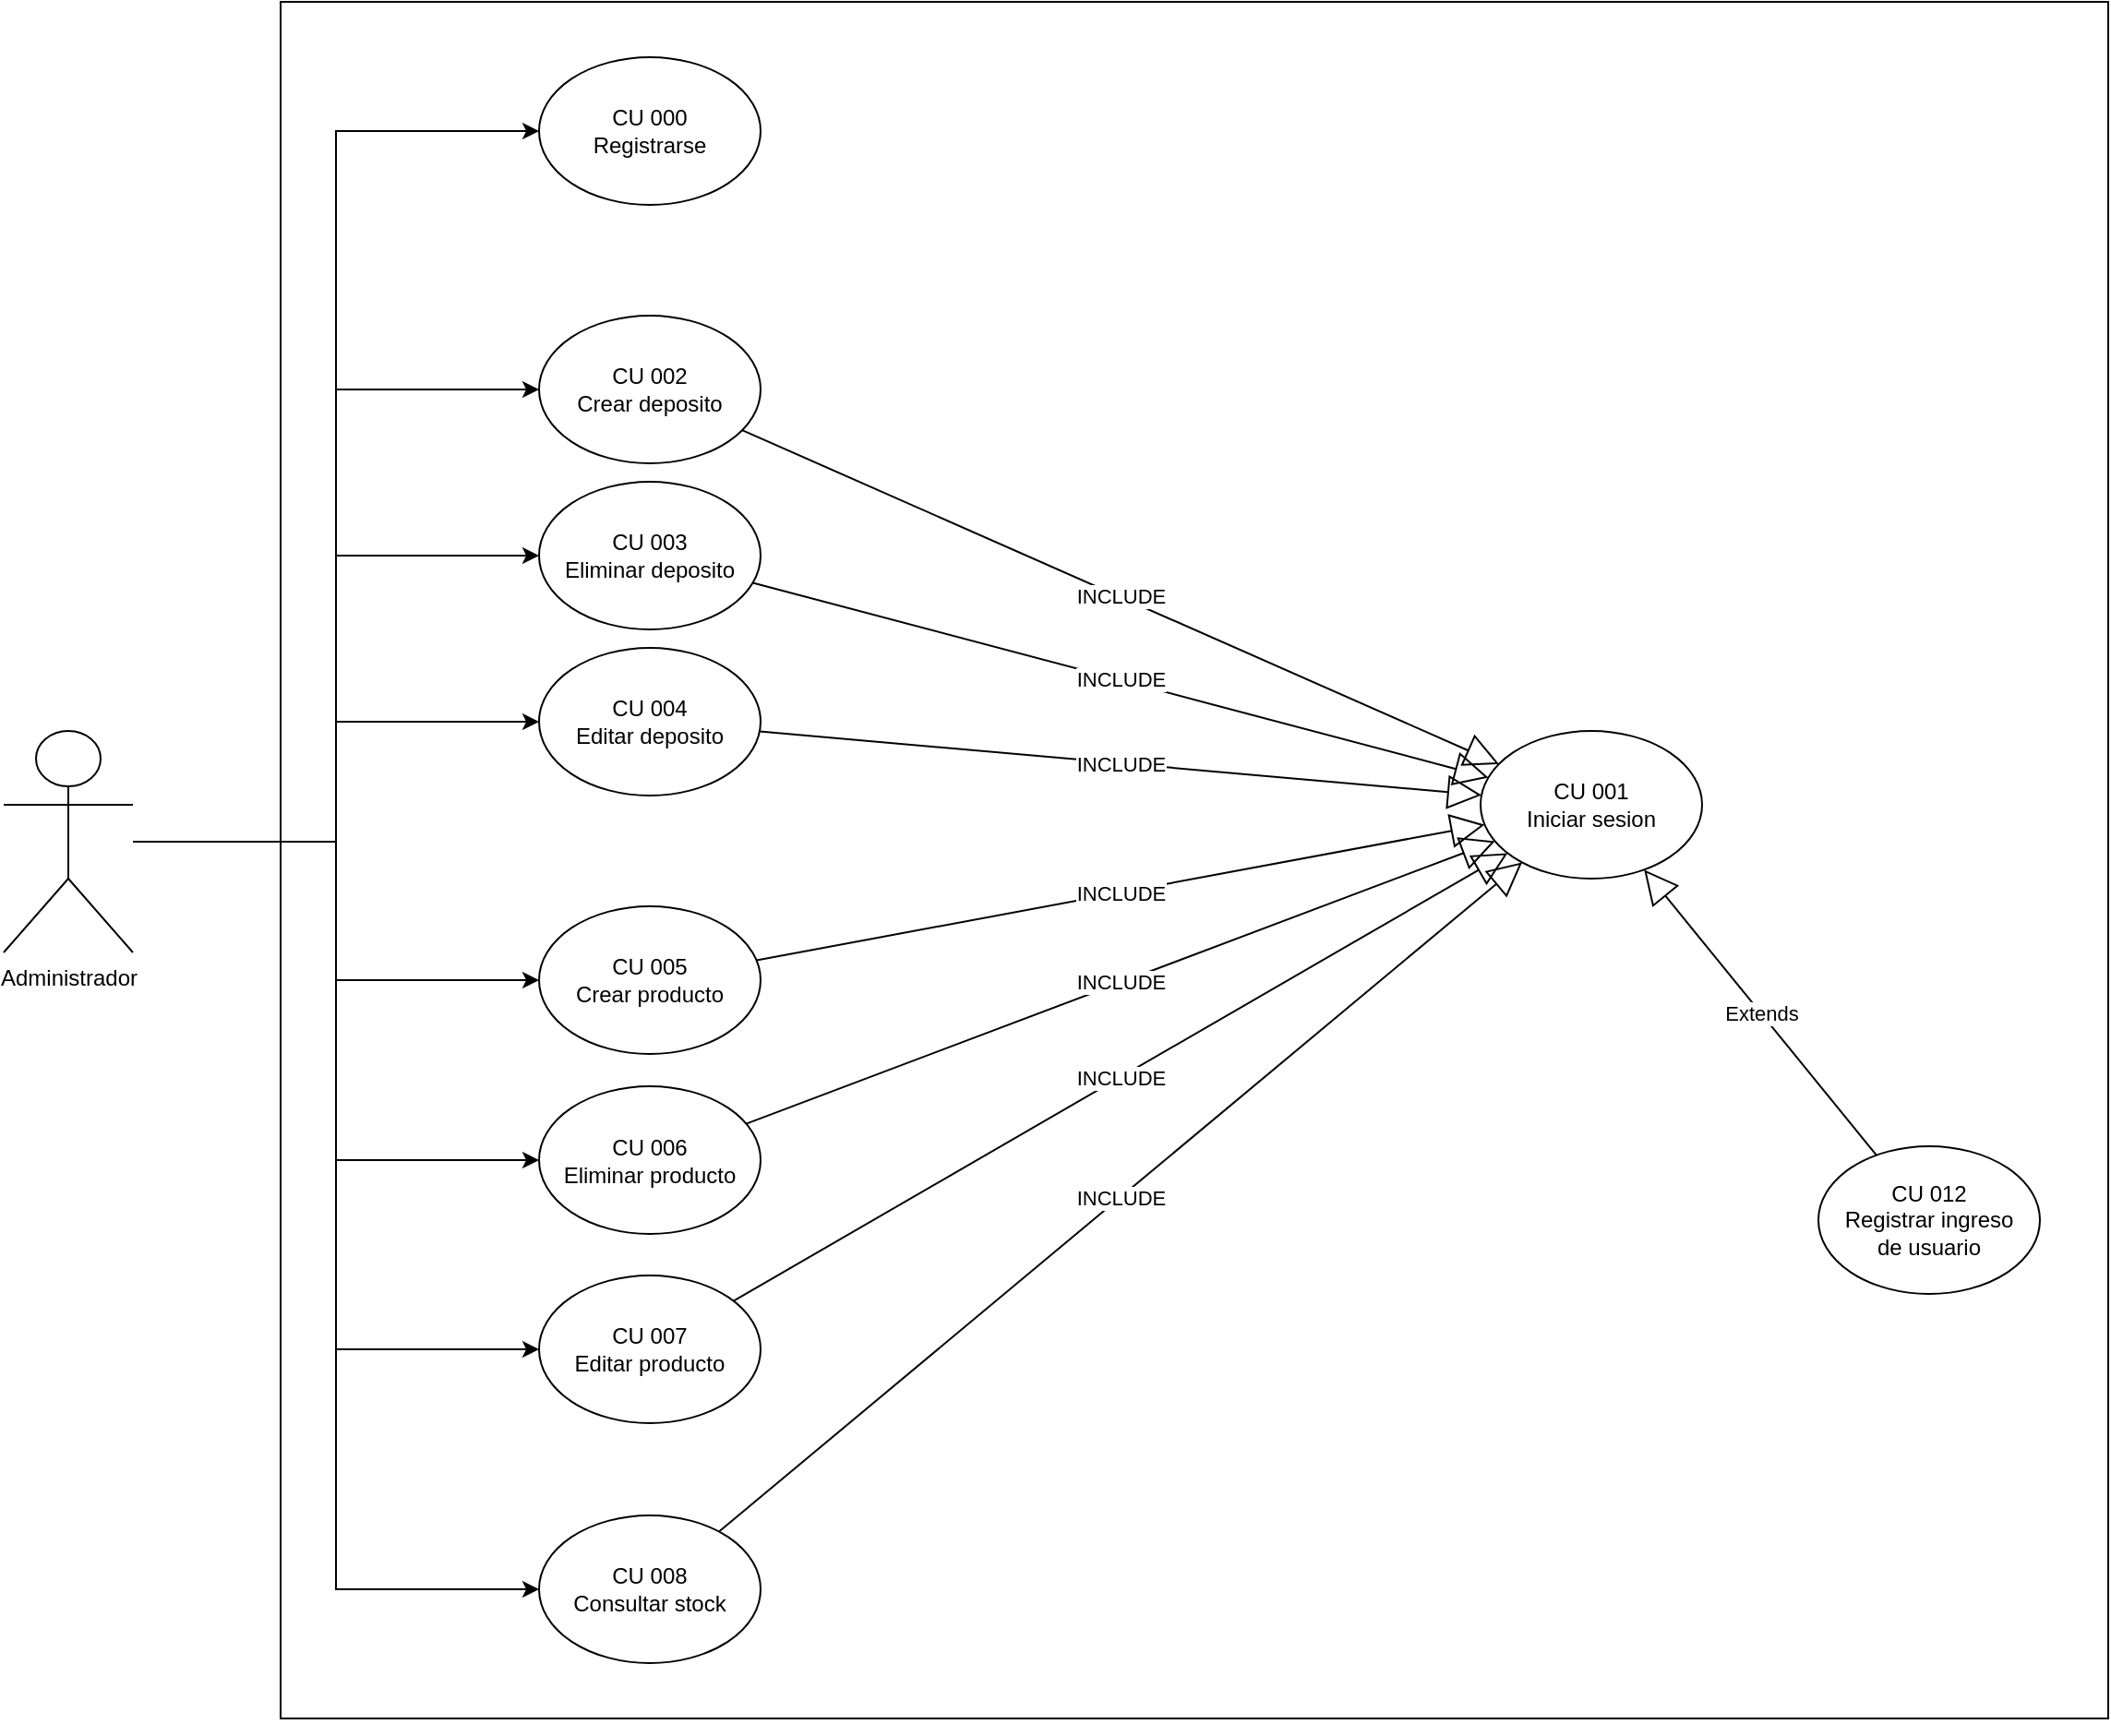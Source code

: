 <mxfile version="28.0.6" pages="2">
  <diagram name="Administrador" id="QA9-i7ZwQHiFCN5YYOo-">
    <mxGraphModel dx="1426" dy="841" grid="1" gridSize="10" guides="1" tooltips="1" connect="1" arrows="1" fold="1" page="1" pageScale="1" pageWidth="827" pageHeight="1169" math="0" shadow="0">
      <root>
        <mxCell id="0" />
        <mxCell id="1" parent="0" />
        <mxCell id="aqdknIEBvSqLY9nZXO6M-1" value="" style="rounded=0;whiteSpace=wrap;html=1;" parent="1" vertex="1">
          <mxGeometry x="250" y="70" width="990" height="930" as="geometry" />
        </mxCell>
        <mxCell id="aqdknIEBvSqLY9nZXO6M-17" style="edgeStyle=orthogonalEdgeStyle;rounded=0;orthogonalLoop=1;jettySize=auto;html=1;entryX=0;entryY=0.5;entryDx=0;entryDy=0;" parent="1" source="aqdknIEBvSqLY9nZXO6M-2" target="aqdknIEBvSqLY9nZXO6M-5" edge="1">
          <mxGeometry relative="1" as="geometry">
            <Array as="points">
              <mxPoint x="280" y="525" />
              <mxPoint x="280" y="140" />
            </Array>
          </mxGeometry>
        </mxCell>
        <mxCell id="aqdknIEBvSqLY9nZXO6M-19" style="edgeStyle=orthogonalEdgeStyle;rounded=0;orthogonalLoop=1;jettySize=auto;html=1;entryX=0;entryY=0.5;entryDx=0;entryDy=0;" parent="1" source="aqdknIEBvSqLY9nZXO6M-2" target="aqdknIEBvSqLY9nZXO6M-10" edge="1">
          <mxGeometry relative="1" as="geometry" />
        </mxCell>
        <mxCell id="aqdknIEBvSqLY9nZXO6M-20" style="edgeStyle=orthogonalEdgeStyle;rounded=0;orthogonalLoop=1;jettySize=auto;html=1;entryX=0;entryY=0.5;entryDx=0;entryDy=0;" parent="1" source="aqdknIEBvSqLY9nZXO6M-2" target="aqdknIEBvSqLY9nZXO6M-11" edge="1">
          <mxGeometry relative="1" as="geometry" />
        </mxCell>
        <mxCell id="aqdknIEBvSqLY9nZXO6M-21" style="edgeStyle=orthogonalEdgeStyle;rounded=0;orthogonalLoop=1;jettySize=auto;html=1;" parent="1" source="aqdknIEBvSqLY9nZXO6M-2" target="aqdknIEBvSqLY9nZXO6M-12" edge="1">
          <mxGeometry relative="1" as="geometry" />
        </mxCell>
        <mxCell id="aqdknIEBvSqLY9nZXO6M-22" style="edgeStyle=orthogonalEdgeStyle;rounded=0;orthogonalLoop=1;jettySize=auto;html=1;" parent="1" source="aqdknIEBvSqLY9nZXO6M-2" target="aqdknIEBvSqLY9nZXO6M-13" edge="1">
          <mxGeometry relative="1" as="geometry" />
        </mxCell>
        <mxCell id="aqdknIEBvSqLY9nZXO6M-23" style="edgeStyle=orthogonalEdgeStyle;rounded=0;orthogonalLoop=1;jettySize=auto;html=1;entryX=0;entryY=0.5;entryDx=0;entryDy=0;" parent="1" source="aqdknIEBvSqLY9nZXO6M-2" target="aqdknIEBvSqLY9nZXO6M-14" edge="1">
          <mxGeometry relative="1" as="geometry" />
        </mxCell>
        <mxCell id="aqdknIEBvSqLY9nZXO6M-24" style="edgeStyle=orthogonalEdgeStyle;rounded=0;orthogonalLoop=1;jettySize=auto;html=1;entryX=0;entryY=0.5;entryDx=0;entryDy=0;" parent="1" source="aqdknIEBvSqLY9nZXO6M-2" target="aqdknIEBvSqLY9nZXO6M-15" edge="1">
          <mxGeometry relative="1" as="geometry" />
        </mxCell>
        <mxCell id="aqdknIEBvSqLY9nZXO6M-26" style="edgeStyle=orthogonalEdgeStyle;rounded=0;orthogonalLoop=1;jettySize=auto;html=1;entryX=0;entryY=0.5;entryDx=0;entryDy=0;" parent="1" source="aqdknIEBvSqLY9nZXO6M-2" target="aqdknIEBvSqLY9nZXO6M-16" edge="1">
          <mxGeometry relative="1" as="geometry" />
        </mxCell>
        <mxCell id="aqdknIEBvSqLY9nZXO6M-2" value="Administrador" style="shape=umlActor;verticalLabelPosition=bottom;verticalAlign=top;html=1;outlineConnect=0;" parent="1" vertex="1">
          <mxGeometry x="100" y="465" width="70" height="120" as="geometry" />
        </mxCell>
        <mxCell id="aqdknIEBvSqLY9nZXO6M-5" value="CU 000&lt;div&gt;Registrarse&lt;/div&gt;" style="ellipse;whiteSpace=wrap;html=1;" parent="1" vertex="1">
          <mxGeometry x="390" y="100" width="120" height="80" as="geometry" />
        </mxCell>
        <mxCell id="aqdknIEBvSqLY9nZXO6M-6" value="CU 001&lt;div&gt;Iniciar sesion&lt;/div&gt;" style="ellipse;whiteSpace=wrap;html=1;" parent="1" vertex="1">
          <mxGeometry x="900" y="465" width="120" height="80" as="geometry" />
        </mxCell>
        <mxCell id="aqdknIEBvSqLY9nZXO6M-10" value="CU 002&lt;div&gt;Crear deposito&lt;span style=&quot;color: rgba(0, 0, 0, 0); font-family: monospace; font-size: 0px; text-align: start; text-wrap-mode: nowrap; background-color: transparent;&quot;&gt;%3CmxGraphModel%3E%3Croot%3E%3CmxCell%20id%3D%220%22%2F%3E%3CmxCell%20id%3D%221%22%20parent%3D%220%22%2F%3E%3CmxCell%20id%3D%222%22%20value%3D%22CU%20004%26lt%3Bdiv%26gt%3BEditar%20usuario%26lt%3B%2Fdiv%26gt%3B%22%20style%3D%22ellipse%3BwhiteSpace%3Dwrap%3Bhtml%3D1%3B%22%20vertex%3D%221%22%20parent%3D%221%22%3E%3CmxGeometry%20x%3D%22570%22%20y%3D%22320%22%20width%3D%22120%22%20height%3D%2280%22%20as%3D%22geometry%22%2F%3E%3C%2FmxCell%3E%3C%2Froot%3E%3C%2FmxGraphModel%3E&lt;/span&gt;&lt;/div&gt;" style="ellipse;whiteSpace=wrap;html=1;" parent="1" vertex="1">
          <mxGeometry x="390" y="240" width="120" height="80" as="geometry" />
        </mxCell>
        <mxCell id="aqdknIEBvSqLY9nZXO6M-11" value="CU 003&lt;div&gt;Eliminar deposito&lt;/div&gt;" style="ellipse;whiteSpace=wrap;html=1;" parent="1" vertex="1">
          <mxGeometry x="390" y="330" width="120" height="80" as="geometry" />
        </mxCell>
        <mxCell id="aqdknIEBvSqLY9nZXO6M-12" value="CU 004&lt;div&gt;Editar deposito&lt;/div&gt;" style="ellipse;whiteSpace=wrap;html=1;" parent="1" vertex="1">
          <mxGeometry x="390" y="420" width="120" height="80" as="geometry" />
        </mxCell>
        <mxCell id="aqdknIEBvSqLY9nZXO6M-13" value="CU 005&lt;div&gt;Crear producto&lt;/div&gt;" style="ellipse;whiteSpace=wrap;html=1;" parent="1" vertex="1">
          <mxGeometry x="390" y="560" width="120" height="80" as="geometry" />
        </mxCell>
        <mxCell id="aqdknIEBvSqLY9nZXO6M-14" value="CU 006&lt;div&gt;Eliminar producto&lt;/div&gt;" style="ellipse;whiteSpace=wrap;html=1;" parent="1" vertex="1">
          <mxGeometry x="390" y="657.5" width="120" height="80" as="geometry" />
        </mxCell>
        <mxCell id="aqdknIEBvSqLY9nZXO6M-15" value="CU 007&lt;div&gt;Editar producto&lt;/div&gt;" style="ellipse;whiteSpace=wrap;html=1;" parent="1" vertex="1">
          <mxGeometry x="390" y="760" width="120" height="80" as="geometry" />
        </mxCell>
        <mxCell id="aqdknIEBvSqLY9nZXO6M-16" value="CU 008&lt;div&gt;Consultar stock&lt;/div&gt;" style="ellipse;whiteSpace=wrap;html=1;" parent="1" vertex="1">
          <mxGeometry x="390" y="890" width="120" height="80" as="geometry" />
        </mxCell>
        <mxCell id="aqdknIEBvSqLY9nZXO6M-43" style="edgeStyle=orthogonalEdgeStyle;rounded=0;orthogonalLoop=1;jettySize=auto;html=1;exitX=0.5;exitY=1;exitDx=0;exitDy=0;" parent="1" source="aqdknIEBvSqLY9nZXO6M-1" target="aqdknIEBvSqLY9nZXO6M-1" edge="1">
          <mxGeometry relative="1" as="geometry" />
        </mxCell>
        <mxCell id="aqdknIEBvSqLY9nZXO6M-45" value="INCLUDE" style="endArrow=block;endSize=16;endFill=0;html=1;rounded=0;" parent="1" source="aqdknIEBvSqLY9nZXO6M-10" target="aqdknIEBvSqLY9nZXO6M-6" edge="1">
          <mxGeometry width="160" relative="1" as="geometry">
            <mxPoint x="710" y="350" as="sourcePoint" />
            <mxPoint x="1138" y="657" as="targetPoint" />
          </mxGeometry>
        </mxCell>
        <mxCell id="aqdknIEBvSqLY9nZXO6M-46" value="INCLUDE" style="endArrow=block;endSize=16;endFill=0;html=1;rounded=0;" parent="1" source="aqdknIEBvSqLY9nZXO6M-11" target="aqdknIEBvSqLY9nZXO6M-6" edge="1">
          <mxGeometry width="160" relative="1" as="geometry">
            <mxPoint x="780" y="490" as="sourcePoint" />
            <mxPoint x="1190" y="671" as="targetPoint" />
          </mxGeometry>
        </mxCell>
        <mxCell id="aqdknIEBvSqLY9nZXO6M-47" value="INCLUDE" style="endArrow=block;endSize=16;endFill=0;html=1;rounded=0;" parent="1" source="aqdknIEBvSqLY9nZXO6M-12" target="aqdknIEBvSqLY9nZXO6M-6" edge="1">
          <mxGeometry width="160" relative="1" as="geometry">
            <mxPoint x="820" y="490" as="sourcePoint" />
            <mxPoint x="1218" y="595" as="targetPoint" />
          </mxGeometry>
        </mxCell>
        <mxCell id="aqdknIEBvSqLY9nZXO6M-48" value="INCLUDE" style="endArrow=block;endSize=16;endFill=0;html=1;rounded=0;" parent="1" source="aqdknIEBvSqLY9nZXO6M-13" target="aqdknIEBvSqLY9nZXO6M-6" edge="1">
          <mxGeometry width="160" relative="1" as="geometry">
            <mxPoint x="860" y="550" as="sourcePoint" />
            <mxPoint x="1252" y="585" as="targetPoint" />
          </mxGeometry>
        </mxCell>
        <mxCell id="aqdknIEBvSqLY9nZXO6M-49" value="INCLUDE" style="endArrow=block;endSize=16;endFill=0;html=1;rounded=0;" parent="1" source="aqdknIEBvSqLY9nZXO6M-14" target="aqdknIEBvSqLY9nZXO6M-6" edge="1">
          <mxGeometry width="160" relative="1" as="geometry">
            <mxPoint x="950" y="673" as="sourcePoint" />
            <mxPoint x="1344" y="600" as="targetPoint" />
          </mxGeometry>
        </mxCell>
        <mxCell id="aqdknIEBvSqLY9nZXO6M-50" value="INCLUDE" style="endArrow=block;endSize=16;endFill=0;html=1;rounded=0;" parent="1" source="aqdknIEBvSqLY9nZXO6M-15" target="aqdknIEBvSqLY9nZXO6M-6" edge="1">
          <mxGeometry width="160" relative="1" as="geometry">
            <mxPoint x="1210" y="683" as="sourcePoint" />
            <mxPoint x="1616" y="530" as="targetPoint" />
          </mxGeometry>
        </mxCell>
        <mxCell id="aqdknIEBvSqLY9nZXO6M-51" value="INCLUDE" style="endArrow=block;endSize=16;endFill=0;html=1;rounded=0;" parent="1" source="aqdknIEBvSqLY9nZXO6M-16" target="aqdknIEBvSqLY9nZXO6M-6" edge="1">
          <mxGeometry width="160" relative="1" as="geometry">
            <mxPoint x="1330" y="883" as="sourcePoint" />
            <mxPoint x="1750" y="640" as="targetPoint" />
          </mxGeometry>
        </mxCell>
        <mxCell id="AXESNBooSnAnvh6Mfhj4-1" value="CU 012&lt;div&gt;Registrar ingreso&lt;/div&gt;&lt;div&gt;de usuario&lt;/div&gt;" style="ellipse;whiteSpace=wrap;html=1;" parent="1" vertex="1">
          <mxGeometry x="1083" y="690" width="120" height="80" as="geometry" />
        </mxCell>
        <mxCell id="AXESNBooSnAnvh6Mfhj4-2" value="Extends" style="endArrow=block;endSize=16;endFill=0;html=1;rounded=0;" parent="1" source="AXESNBooSnAnvh6Mfhj4-1" target="aqdknIEBvSqLY9nZXO6M-6" edge="1">
          <mxGeometry width="160" relative="1" as="geometry">
            <mxPoint x="1343" y="904" as="sourcePoint" />
            <mxPoint x="1000" y="570" as="targetPoint" />
          </mxGeometry>
        </mxCell>
      </root>
    </mxGraphModel>
  </diagram>
  <diagram id="CJuefDiAsY62oQ9KvsPk" name="Operador">
    <mxGraphModel dx="1426" dy="841" grid="1" gridSize="10" guides="1" tooltips="1" connect="1" arrows="1" fold="1" page="1" pageScale="1" pageWidth="827" pageHeight="1169" math="0" shadow="0">
      <root>
        <mxCell id="0" />
        <mxCell id="1" parent="0" />
        <mxCell id="oNkboylMHdBMqohZwHdY-1" value="" style="rounded=0;whiteSpace=wrap;html=1;" parent="1" vertex="1">
          <mxGeometry x="430" y="275" width="990" height="725" as="geometry" />
        </mxCell>
        <mxCell id="oNkboylMHdBMqohZwHdY-9" style="edgeStyle=orthogonalEdgeStyle;rounded=0;orthogonalLoop=1;jettySize=auto;html=1;entryX=0;entryY=0.5;entryDx=0;entryDy=0;" parent="1" source="oNkboylMHdBMqohZwHdY-10" target="oNkboylMHdBMqohZwHdY-19" edge="1">
          <mxGeometry relative="1" as="geometry" />
        </mxCell>
        <mxCell id="oNkboylMHdBMqohZwHdY-30" style="edgeStyle=orthogonalEdgeStyle;rounded=0;orthogonalLoop=1;jettySize=auto;html=1;entryX=0;entryY=0.5;entryDx=0;entryDy=0;" parent="1" source="oNkboylMHdBMqohZwHdY-10" target="oNkboylMHdBMqohZwHdY-11" edge="1">
          <mxGeometry relative="1" as="geometry" />
        </mxCell>
        <mxCell id="oNkboylMHdBMqohZwHdY-31" style="edgeStyle=orthogonalEdgeStyle;rounded=0;orthogonalLoop=1;jettySize=auto;html=1;entryX=0;entryY=0.5;entryDx=0;entryDy=0;" parent="1" source="oNkboylMHdBMqohZwHdY-10" target="oNkboylMHdBMqohZwHdY-13" edge="1">
          <mxGeometry relative="1" as="geometry" />
        </mxCell>
        <mxCell id="dv5ZMhYcf8WgFpH2DH6m-2" style="edgeStyle=orthogonalEdgeStyle;rounded=0;orthogonalLoop=1;jettySize=auto;html=1;entryX=0;entryY=0.5;entryDx=0;entryDy=0;" edge="1" parent="1" source="oNkboylMHdBMqohZwHdY-10" target="dv5ZMhYcf8WgFpH2DH6m-1">
          <mxGeometry relative="1" as="geometry">
            <Array as="points">
              <mxPoint x="490" y="560" />
              <mxPoint x="490" y="830" />
            </Array>
          </mxGeometry>
        </mxCell>
        <mxCell id="oNkboylMHdBMqohZwHdY-10" value="Operador" style="shape=umlActor;verticalLabelPosition=bottom;verticalAlign=top;html=1;outlineConnect=0;" parent="1" vertex="1">
          <mxGeometry x="310" y="500" width="70" height="120" as="geometry" />
        </mxCell>
        <mxCell id="oNkboylMHdBMqohZwHdY-11" value="CU 009&lt;div&gt;Registrar entrada&lt;/div&gt;" style="ellipse;whiteSpace=wrap;html=1;" parent="1" vertex="1">
          <mxGeometry x="600" y="480" width="120" height="80" as="geometry" />
        </mxCell>
        <mxCell id="oNkboylMHdBMqohZwHdY-12" value="CU 001&lt;div&gt;Iniciar sesion&lt;/div&gt;" style="ellipse;whiteSpace=wrap;html=1;" parent="1" vertex="1">
          <mxGeometry x="1080" y="490" width="120" height="80" as="geometry" />
        </mxCell>
        <mxCell id="oNkboylMHdBMqohZwHdY-13" value="&lt;font style=&quot;color: rgb(255, 255, 255);&quot;&gt;CU 010&lt;/font&gt;&lt;div style=&quot;text-align: center;&quot;&gt;&lt;span style=&quot;text-align: start; background-color: transparent; color: rgba(0, 0, 0, 0);&quot;&gt;&lt;font style=&quot;color: rgb(255, 255, 255);&quot;&gt;Registrar salid&lt;/font&gt;&lt;/span&gt;&lt;span style=&quot;text-align: start; background-color: transparent; color: rgb(255, 255, 255);&quot;&gt;a&lt;/span&gt;&lt;span style=&quot;color: rgb(255, 255, 255); font-family: monospace; font-size: 0px; text-align: start; text-wrap-mode: nowrap; background-color: transparent;&quot;&gt;%3CmxGraphModel%3E%3Croot%3E%3CmxCell%20id%3D%220%22%2F%3E%3CmxCell%20id%3D%221%22%20parent%3D%220%22%2F%3E%3CmxCell%20id%3D%222%22%20value%3D%22CU%20004%26lt%3Bdiv%26gt%3BEditar%20usuario%26lt%3B%2Fdiv%26gt%3B%22%20style%3D%22ellipse%3BwhiteSpace%3Dwrap%3Bhtml%3D1%3B%22%20vertex%3D%221%22%20parent%3D%221%22%3E%3CmxGeometry%20x%3D%22570%22%20y%3D%22320%22%20width%3D%22120%22%20height%3D%2280%22%20as%3D%22geometry%22%2F%3E%3C%2FmxCell%3E%3C%2Froot%3E%3C%2FmxGraphModel%3E&lt;/span&gt;&lt;/div&gt;" style="ellipse;whiteSpace=wrap;html=1;" parent="1" vertex="1">
          <mxGeometry x="600" y="610" width="120" height="80" as="geometry" />
        </mxCell>
        <mxCell id="oNkboylMHdBMqohZwHdY-19" value="CU 008&lt;div&gt;Consultar stock&lt;/div&gt;" style="ellipse;whiteSpace=wrap;html=1;" parent="1" vertex="1">
          <mxGeometry x="600" y="360" width="120" height="80" as="geometry" />
        </mxCell>
        <mxCell id="oNkboylMHdBMqohZwHdY-20" style="edgeStyle=orthogonalEdgeStyle;rounded=0;orthogonalLoop=1;jettySize=auto;html=1;exitX=0.5;exitY=1;exitDx=0;exitDy=0;" parent="1" source="oNkboylMHdBMqohZwHdY-1" target="oNkboylMHdBMqohZwHdY-1" edge="1">
          <mxGeometry relative="1" as="geometry" />
        </mxCell>
        <mxCell id="oNkboylMHdBMqohZwHdY-21" value="INCLUDE" style="endArrow=block;endSize=16;endFill=0;html=1;rounded=0;" parent="1" source="oNkboylMHdBMqohZwHdY-11" target="oNkboylMHdBMqohZwHdY-12" edge="1">
          <mxGeometry width="160" relative="1" as="geometry">
            <mxPoint x="860" y="450" as="sourcePoint" />
            <mxPoint x="1020" y="450" as="targetPoint" />
          </mxGeometry>
        </mxCell>
        <mxCell id="oNkboylMHdBMqohZwHdY-22" value="INCLUDE" style="endArrow=block;endSize=16;endFill=0;html=1;rounded=0;" parent="1" source="oNkboylMHdBMqohZwHdY-13" target="oNkboylMHdBMqohZwHdY-12" edge="1">
          <mxGeometry width="160" relative="1" as="geometry">
            <mxPoint x="940" y="530" as="sourcePoint" />
            <mxPoint x="1368" y="837" as="targetPoint" />
          </mxGeometry>
        </mxCell>
        <mxCell id="oNkboylMHdBMqohZwHdY-28" value="INCLUDE" style="endArrow=block;endSize=16;endFill=0;html=1;rounded=0;" parent="1" source="oNkboylMHdBMqohZwHdY-19" target="oNkboylMHdBMqohZwHdY-12" edge="1">
          <mxGeometry width="160" relative="1" as="geometry">
            <mxPoint x="1560" y="1063" as="sourcePoint" />
            <mxPoint x="1980" y="820" as="targetPoint" />
          </mxGeometry>
        </mxCell>
        <mxCell id="SgUGAWNTu0obC_qjiRUI-1" value="CU 012&lt;div&gt;Registrar ingreso&lt;/div&gt;&lt;div&gt;de usuario&lt;/div&gt;" style="ellipse;whiteSpace=wrap;html=1;" parent="1" vertex="1">
          <mxGeometry x="1250" y="710" width="120" height="80" as="geometry" />
        </mxCell>
        <mxCell id="SgUGAWNTu0obC_qjiRUI-4" value="Extends" style="endArrow=block;endSize=16;endFill=0;html=1;rounded=0;" parent="1" source="SgUGAWNTu0obC_qjiRUI-1" target="oNkboylMHdBMqohZwHdY-12" edge="1">
          <mxGeometry width="160" relative="1" as="geometry">
            <mxPoint x="1510" y="900" as="sourcePoint" />
            <mxPoint x="940" y="660" as="targetPoint" />
          </mxGeometry>
        </mxCell>
        <mxCell id="owG_TANh3GzESoirfNDO-1" value="CU 011&lt;div&gt;Generar alerta&lt;/div&gt;&lt;div&gt;por stock bajo&lt;/div&gt;" style="ellipse;whiteSpace=wrap;html=1;" parent="1" vertex="1">
          <mxGeometry x="850" y="800" width="120" height="80" as="geometry" />
        </mxCell>
        <mxCell id="owG_TANh3GzESoirfNDO-2" value="Extends" style="endArrow=block;endSize=16;endFill=0;html=1;rounded=0;" parent="1" source="owG_TANh3GzESoirfNDO-1" target="oNkboylMHdBMqohZwHdY-13" edge="1">
          <mxGeometry width="160" relative="1" as="geometry">
            <mxPoint x="780" y="760" as="sourcePoint" />
            <mxPoint x="940" y="760" as="targetPoint" />
          </mxGeometry>
        </mxCell>
        <mxCell id="dv5ZMhYcf8WgFpH2DH6m-1" value="CU 000&lt;div&gt;Registrarse&lt;/div&gt;" style="ellipse;whiteSpace=wrap;html=1;" vertex="1" parent="1">
          <mxGeometry x="550" y="790" width="120" height="80" as="geometry" />
        </mxCell>
      </root>
    </mxGraphModel>
  </diagram>
</mxfile>
